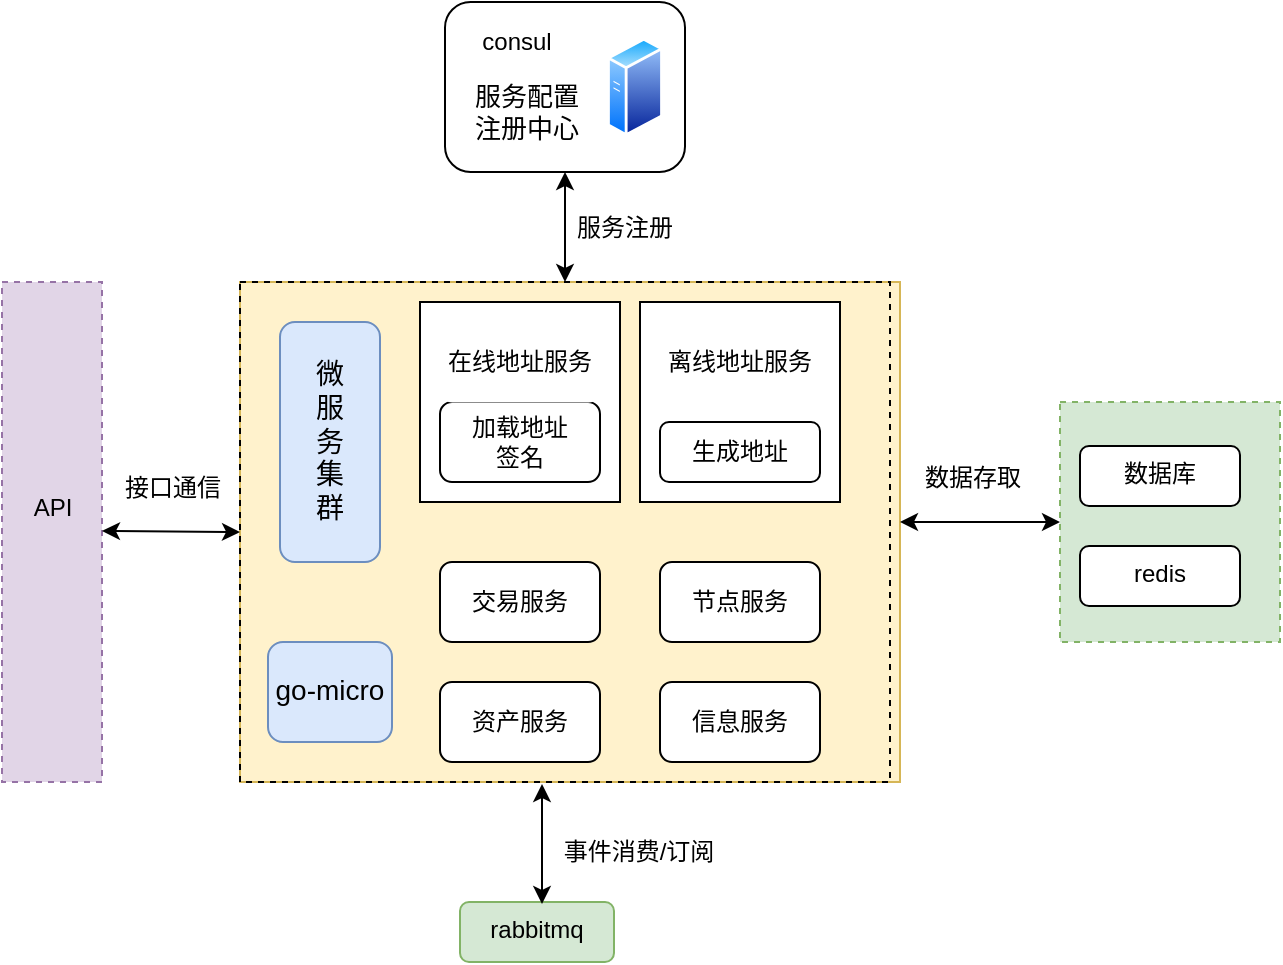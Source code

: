 <mxfile version="26.2.9">
  <diagram name="第 1 页" id="0UzyS3-ewtBV63V0uOD1">
    <mxGraphModel dx="1020" dy="570" grid="1" gridSize="10" guides="1" tooltips="1" connect="1" arrows="1" fold="1" page="1" pageScale="1" pageWidth="827" pageHeight="1169" math="0" shadow="0">
      <root>
        <mxCell id="0" />
        <mxCell id="1" parent="0" />
        <mxCell id="1JUn6vpHCa8jP-S8EkOf-9" value="" style="group" vertex="1" connectable="0" parent="1">
          <mxGeometry x="261" y="50" width="639" height="480" as="geometry" />
        </mxCell>
        <mxCell id="F-h4gFkWZBOA76sJjUIW-35" value="" style="group;fillColor=#fff2cc;strokeColor=#d6b656;" parent="1JUn6vpHCa8jP-S8EkOf-9" vertex="1" connectable="0">
          <mxGeometry x="119" y="140" width="330" height="250" as="geometry" />
        </mxCell>
        <mxCell id="F-h4gFkWZBOA76sJjUIW-9" value="交易服务" style="rounded=1;whiteSpace=wrap;html=1;" parent="F-h4gFkWZBOA76sJjUIW-35" vertex="1">
          <mxGeometry x="100" y="140" width="80" height="40" as="geometry" />
        </mxCell>
        <mxCell id="F-h4gFkWZBOA76sJjUIW-10" value="节点服务" style="rounded=1;whiteSpace=wrap;html=1;" parent="F-h4gFkWZBOA76sJjUIW-35" vertex="1">
          <mxGeometry x="210" y="140" width="80" height="40" as="geometry" />
        </mxCell>
        <mxCell id="F-h4gFkWZBOA76sJjUIW-11" value="资产服务" style="rounded=1;whiteSpace=wrap;html=1;" parent="F-h4gFkWZBOA76sJjUIW-35" vertex="1">
          <mxGeometry x="100" y="200" width="80" height="40" as="geometry" />
        </mxCell>
        <mxCell id="F-h4gFkWZBOA76sJjUIW-12" value="信息服务" style="rounded=1;whiteSpace=wrap;html=1;" parent="F-h4gFkWZBOA76sJjUIW-35" vertex="1">
          <mxGeometry x="210" y="200" width="80" height="40" as="geometry" />
        </mxCell>
        <mxCell id="F-h4gFkWZBOA76sJjUIW-15" value="" style="group" parent="F-h4gFkWZBOA76sJjUIW-35" vertex="1" connectable="0">
          <mxGeometry x="200" y="10" width="100" height="100" as="geometry" />
        </mxCell>
        <mxCell id="F-h4gFkWZBOA76sJjUIW-1" value="" style="rounded=0;whiteSpace=wrap;html=1;movable=1;resizable=1;rotatable=1;deletable=1;editable=1;locked=0;connectable=1;" parent="F-h4gFkWZBOA76sJjUIW-15" vertex="1">
          <mxGeometry width="100" height="100" as="geometry" />
        </mxCell>
        <mxCell id="F-h4gFkWZBOA76sJjUIW-4" value="生成地址" style="rounded=1;whiteSpace=wrap;html=1;movable=1;resizable=1;rotatable=1;deletable=1;editable=1;locked=0;connectable=1;" parent="F-h4gFkWZBOA76sJjUIW-15" vertex="1">
          <mxGeometry x="10" y="60" width="80" height="30" as="geometry" />
        </mxCell>
        <mxCell id="F-h4gFkWZBOA76sJjUIW-5" value="&lt;span style=&quot;color: rgb(0, 0, 0); font-family: Helvetica; font-size: 12px; font-style: normal; font-variant-ligatures: normal; font-variant-caps: normal; font-weight: 400; letter-spacing: normal; orphans: 2; text-align: center; text-indent: 0px; text-transform: none; widows: 2; word-spacing: 0px; -webkit-text-stroke-width: 0px; white-space: normal; text-decoration-thickness: initial; text-decoration-style: initial; text-decoration-color: initial; float: none; background-color: rgb(255, 255, 255); display: inline !important;&quot;&gt;离线地址服务&lt;/span&gt;" style="rounded=1;whiteSpace=wrap;html=1;strokeWidth=0;movable=1;resizable=1;rotatable=1;deletable=1;editable=1;locked=0;connectable=1;strokeColor=#FFFFFF;" parent="F-h4gFkWZBOA76sJjUIW-15" vertex="1">
          <mxGeometry x="10" y="10" width="80" height="40" as="geometry" />
        </mxCell>
        <mxCell id="F-h4gFkWZBOA76sJjUIW-23" value="" style="group;fillColor=#dae8fc;strokeColor=#6c8ebf;" parent="F-h4gFkWZBOA76sJjUIW-35" vertex="1" connectable="0">
          <mxGeometry x="90" y="10" width="100" height="100" as="geometry" />
        </mxCell>
        <mxCell id="F-h4gFkWZBOA76sJjUIW-17" value="" style="rounded=0;whiteSpace=wrap;html=1;movable=1;resizable=1;rotatable=1;deletable=1;editable=1;locked=0;connectable=1;container=0;" parent="F-h4gFkWZBOA76sJjUIW-23" vertex="1">
          <mxGeometry width="100" height="100" as="geometry" />
        </mxCell>
        <mxCell id="F-h4gFkWZBOA76sJjUIW-18" value="加载地址&lt;div&gt;签名&lt;/div&gt;" style="rounded=1;whiteSpace=wrap;html=1;movable=1;resizable=1;rotatable=1;deletable=1;editable=1;locked=0;connectable=1;container=0;" parent="F-h4gFkWZBOA76sJjUIW-23" vertex="1">
          <mxGeometry x="10" y="50" width="80" height="40" as="geometry" />
        </mxCell>
        <mxCell id="F-h4gFkWZBOA76sJjUIW-19" value="&lt;span style=&quot;color: rgb(0, 0, 0); font-family: Helvetica; font-size: 12px; font-style: normal; font-variant-ligatures: normal; font-variant-caps: normal; font-weight: 400; letter-spacing: normal; orphans: 2; text-align: center; text-indent: 0px; text-transform: none; widows: 2; word-spacing: 0px; -webkit-text-stroke-width: 0px; white-space: normal; text-decoration-thickness: initial; text-decoration-style: initial; text-decoration-color: initial; float: none; background-color: rgb(255, 255, 255); display: inline !important;&quot;&gt;在线地址服务&lt;/span&gt;" style="rounded=1;whiteSpace=wrap;html=1;strokeWidth=0;movable=1;resizable=1;rotatable=1;deletable=1;editable=1;locked=0;connectable=1;strokeColor=#FFFFFF;container=0;" parent="F-h4gFkWZBOA76sJjUIW-23" vertex="1">
          <mxGeometry x="10" y="10" width="80" height="40" as="geometry" />
        </mxCell>
        <mxCell id="F-h4gFkWZBOA76sJjUIW-30" style="edgeStyle=orthogonalEdgeStyle;rounded=0;orthogonalLoop=1;jettySize=auto;html=1;exitX=0.5;exitY=1;exitDx=0;exitDy=0;fontFamily=Helvetica;fontSize=12;fontColor=default;" parent="F-h4gFkWZBOA76sJjUIW-35" source="F-h4gFkWZBOA76sJjUIW-9" target="F-h4gFkWZBOA76sJjUIW-9" edge="1">
          <mxGeometry relative="1" as="geometry" />
        </mxCell>
        <mxCell id="F-h4gFkWZBOA76sJjUIW-31" value="" style="rounded=0;whiteSpace=wrap;html=1;pointerEvents=0;align=center;verticalAlign=top;fontFamily=Helvetica;fontSize=12;fontColor=default;fillColor=none;gradientColor=none;dashed=1;" parent="F-h4gFkWZBOA76sJjUIW-35" vertex="1">
          <mxGeometry width="325" height="250" as="geometry" />
        </mxCell>
        <mxCell id="F-h4gFkWZBOA76sJjUIW-33" value="微&lt;div&gt;服&lt;/div&gt;&lt;div&gt;务&lt;/div&gt;&lt;div&gt;集&lt;/div&gt;&lt;div&gt;群&lt;/div&gt;" style="rounded=1;whiteSpace=wrap;html=1;pointerEvents=0;align=center;verticalAlign=top;fontFamily=Helvetica;fontSize=14;fillColor=#dae8fc;spacingTop=11;strokeColor=#6c8ebf;" parent="F-h4gFkWZBOA76sJjUIW-35" vertex="1">
          <mxGeometry x="20" y="20" width="50" height="120" as="geometry" />
        </mxCell>
        <mxCell id="1JUn6vpHCa8jP-S8EkOf-1" value="go-micro" style="rounded=1;whiteSpace=wrap;html=1;pointerEvents=0;align=center;verticalAlign=top;fontFamily=Helvetica;fontSize=14;fillColor=#dae8fc;spacingTop=9;strokeColor=#6c8ebf;" vertex="1" parent="F-h4gFkWZBOA76sJjUIW-35">
          <mxGeometry x="14" y="180" width="62" height="50" as="geometry" />
        </mxCell>
        <mxCell id="F-h4gFkWZBOA76sJjUIW-45" value="" style="group" parent="1JUn6vpHCa8jP-S8EkOf-9" vertex="1" connectable="0">
          <mxGeometry x="221.5" width="120" height="85" as="geometry" />
        </mxCell>
        <mxCell id="F-h4gFkWZBOA76sJjUIW-36" value="" style="image;aspect=fixed;perimeter=ellipsePerimeter;html=1;align=center;shadow=0;dashed=0;spacingTop=3;image=img/lib/active_directory/generic_server.svg;pointerEvents=0;verticalAlign=top;fontFamily=Helvetica;fontSize=12;fontColor=default;fillColor=none;gradientColor=none;" parent="F-h4gFkWZBOA76sJjUIW-45" vertex="1">
          <mxGeometry x="81" y="17.5" width="28.0" height="50" as="geometry" />
        </mxCell>
        <mxCell id="F-h4gFkWZBOA76sJjUIW-40" value="" style="rounded=1;whiteSpace=wrap;html=1;pointerEvents=0;align=center;verticalAlign=top;fontFamily=Helvetica;fontSize=12;fontColor=default;fillColor=none;gradientColor=none;" parent="F-h4gFkWZBOA76sJjUIW-45" vertex="1">
          <mxGeometry width="120" height="85" as="geometry" />
        </mxCell>
        <mxCell id="F-h4gFkWZBOA76sJjUIW-41" value="服务配置&lt;div&gt;&lt;span style=&quot;background-color: transparent; color: light-dark(rgb(0, 0, 0), rgb(255, 255, 255));&quot;&gt;注册中心&lt;/span&gt;&lt;/div&gt;" style="text;html=1;align=center;verticalAlign=middle;resizable=0;points=[];autosize=1;strokeColor=none;fillColor=none;fontFamily=Helvetica;fontSize=13;fontColor=default;" parent="F-h4gFkWZBOA76sJjUIW-45" vertex="1">
          <mxGeometry y="35" width="80" height="40" as="geometry" />
        </mxCell>
        <mxCell id="F-h4gFkWZBOA76sJjUIW-42" value="consul" style="text;html=1;align=center;verticalAlign=middle;resizable=0;points=[];autosize=1;strokeColor=none;fillColor=none;fontFamily=Helvetica;fontSize=12;fontColor=default;" parent="F-h4gFkWZBOA76sJjUIW-45" vertex="1">
          <mxGeometry x="5" y="5" width="60" height="30" as="geometry" />
        </mxCell>
        <mxCell id="F-h4gFkWZBOA76sJjUIW-61" value="" style="endArrow=classic;startArrow=classic;html=1;rounded=0;fontFamily=Helvetica;fontSize=12;fontColor=default;" parent="1JUn6vpHCa8jP-S8EkOf-9" edge="1">
          <mxGeometry width="50" height="50" relative="1" as="geometry">
            <mxPoint x="449" y="260" as="sourcePoint" />
            <mxPoint x="529" y="260" as="targetPoint" />
          </mxGeometry>
        </mxCell>
        <mxCell id="F-h4gFkWZBOA76sJjUIW-62" value="" style="endArrow=classic;startArrow=classic;html=1;rounded=0;fontFamily=Helvetica;fontSize=12;fontColor=default;entryX=0.5;entryY=1;entryDx=0;entryDy=0;exitX=0.5;exitY=0;exitDx=0;exitDy=0;" parent="1JUn6vpHCa8jP-S8EkOf-9" source="F-h4gFkWZBOA76sJjUIW-31" target="F-h4gFkWZBOA76sJjUIW-40" edge="1">
          <mxGeometry width="50" height="50" relative="1" as="geometry">
            <mxPoint x="241.5" y="110" as="sourcePoint" />
            <mxPoint x="321.5" y="110" as="targetPoint" />
          </mxGeometry>
        </mxCell>
        <mxCell id="F-h4gFkWZBOA76sJjUIW-63" value="服务注册" style="text;html=1;align=center;verticalAlign=middle;resizable=0;points=[];autosize=1;strokeColor=none;fillColor=none;fontFamily=Helvetica;fontSize=12;fontColor=default;" parent="1JUn6vpHCa8jP-S8EkOf-9" vertex="1">
          <mxGeometry x="276" y="98" width="70" height="30" as="geometry" />
        </mxCell>
        <mxCell id="F-h4gFkWZBOA76sJjUIW-64" value="数据存取" style="text;html=1;align=center;verticalAlign=middle;resizable=0;points=[];autosize=1;strokeColor=none;fillColor=none;fontFamily=Helvetica;fontSize=12;fontColor=default;" parent="1JUn6vpHCa8jP-S8EkOf-9" vertex="1">
          <mxGeometry x="450" y="223" width="70" height="30" as="geometry" />
        </mxCell>
        <mxCell id="F-h4gFkWZBOA76sJjUIW-66" value="" style="rounded=0;whiteSpace=wrap;html=1;pointerEvents=0;align=center;verticalAlign=top;fontFamily=Helvetica;fontSize=12;fillColor=#e1d5e7;strokeColor=#9673a6;dashed=1;" parent="1JUn6vpHCa8jP-S8EkOf-9" vertex="1">
          <mxGeometry y="140" width="50" height="250" as="geometry" />
        </mxCell>
        <mxCell id="F-h4gFkWZBOA76sJjUIW-67" value="API" style="text;html=1;align=center;verticalAlign=middle;resizable=0;points=[];autosize=1;strokeColor=none;fillColor=none;fontFamily=Helvetica;fontSize=12;fontColor=default;" parent="1JUn6vpHCa8jP-S8EkOf-9" vertex="1">
          <mxGeometry x="5" y="238" width="40" height="30" as="geometry" />
        </mxCell>
        <mxCell id="F-h4gFkWZBOA76sJjUIW-68" value="" style="endArrow=classic;startArrow=classic;html=1;rounded=0;fontFamily=Helvetica;fontSize=12;fontColor=default;entryX=0;entryY=0.5;entryDx=0;entryDy=0;" parent="1JUn6vpHCa8jP-S8EkOf-9" target="F-h4gFkWZBOA76sJjUIW-31" edge="1">
          <mxGeometry width="50" height="50" relative="1" as="geometry">
            <mxPoint x="50" y="264.5" as="sourcePoint" />
            <mxPoint x="109" y="265" as="targetPoint" />
          </mxGeometry>
        </mxCell>
        <mxCell id="F-h4gFkWZBOA76sJjUIW-69" value="接口通信" style="text;html=1;align=center;verticalAlign=middle;resizable=0;points=[];autosize=1;strokeColor=none;fillColor=none;fontFamily=Helvetica;fontSize=12;fontColor=default;" parent="1JUn6vpHCa8jP-S8EkOf-9" vertex="1">
          <mxGeometry x="50" y="228" width="70" height="30" as="geometry" />
        </mxCell>
        <mxCell id="F-h4gFkWZBOA76sJjUIW-55" value="&lt;div&gt;rabbitmq&lt;/div&gt;" style="rounded=1;whiteSpace=wrap;html=1;pointerEvents=0;align=center;verticalAlign=top;fontFamily=Helvetica;fontSize=12;fillColor=#d5e8d4;strokeColor=#82b366;" parent="1JUn6vpHCa8jP-S8EkOf-9" vertex="1">
          <mxGeometry x="229" y="450" width="77" height="30" as="geometry" />
        </mxCell>
        <mxCell id="1JUn6vpHCa8jP-S8EkOf-3" value="" style="group" vertex="1" connectable="0" parent="1JUn6vpHCa8jP-S8EkOf-9">
          <mxGeometry x="529" y="200" width="110" height="120" as="geometry" />
        </mxCell>
        <mxCell id="F-h4gFkWZBOA76sJjUIW-56" value="" style="rounded=0;whiteSpace=wrap;html=1;pointerEvents=0;align=center;verticalAlign=top;fontFamily=Helvetica;fontSize=12;fillColor=#d5e8d4;dashed=1;strokeColor=#82b366;container=0;" parent="1JUn6vpHCa8jP-S8EkOf-3" vertex="1">
          <mxGeometry width="110" height="120" as="geometry" />
        </mxCell>
        <mxCell id="F-h4gFkWZBOA76sJjUIW-50" value="redis&lt;div&gt;&lt;br&gt;&lt;/div&gt;" style="rounded=1;whiteSpace=wrap;html=1;pointerEvents=0;align=center;verticalAlign=top;fontFamily=Helvetica;fontSize=12;fontColor=default;fillColor=default;gradientColor=none;container=0;" parent="1JUn6vpHCa8jP-S8EkOf-3" vertex="1">
          <mxGeometry x="10" y="72" width="80" height="30" as="geometry" />
        </mxCell>
        <mxCell id="F-h4gFkWZBOA76sJjUIW-54" value="数据库" style="rounded=1;whiteSpace=wrap;html=1;pointerEvents=0;align=center;verticalAlign=top;fontFamily=Helvetica;fontSize=12;fontColor=default;fillColor=default;gradientColor=none;container=0;" parent="1JUn6vpHCa8jP-S8EkOf-3" vertex="1">
          <mxGeometry x="10" y="22" width="80" height="30" as="geometry" />
        </mxCell>
        <mxCell id="1JUn6vpHCa8jP-S8EkOf-7" value="事件消费/订阅" style="text;html=1;align=center;verticalAlign=middle;resizable=0;points=[];autosize=1;strokeColor=none;fillColor=none;" vertex="1" parent="1JUn6vpHCa8jP-S8EkOf-9">
          <mxGeometry x="268" y="410" width="100" height="30" as="geometry" />
        </mxCell>
        <mxCell id="1JUn6vpHCa8jP-S8EkOf-8" value="" style="endArrow=classic;startArrow=classic;html=1;rounded=0;" edge="1" parent="1JUn6vpHCa8jP-S8EkOf-9">
          <mxGeometry width="50" height="50" relative="1" as="geometry">
            <mxPoint x="270" y="451" as="sourcePoint" />
            <mxPoint x="270" y="391" as="targetPoint" />
          </mxGeometry>
        </mxCell>
      </root>
    </mxGraphModel>
  </diagram>
</mxfile>
